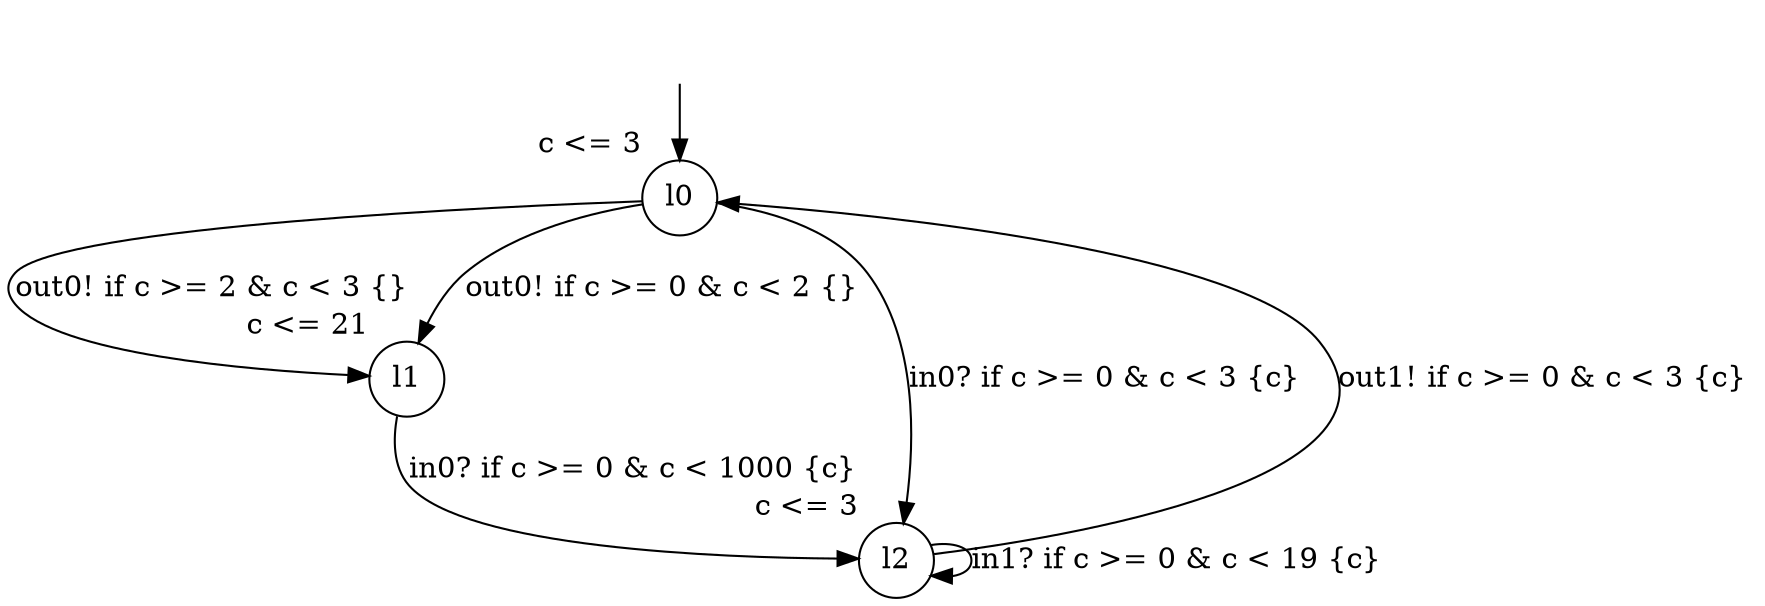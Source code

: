 digraph g {
__start0 [label="" shape="none"];
l0 [shape="circle" margin=0 label="l0", xlabel="c <= 3"];
l1 [shape="circle" margin=0 label="l1", xlabel="c <= 21"];
l2 [shape="circle" margin=0 label="l2", xlabel="c <= 3"];
l0 -> l1 [label="out0! if c >= 2 & c < 3 {} "];
l0 -> l2 [label="in0? if c >= 0 & c < 3 {c} "];
l0 -> l1 [label="out0! if c >= 0 & c < 2 {} "];
l1 -> l2 [label="in0? if c >= 0 & c < 1000 {c} "];
l2 -> l2 [label="in1? if c >= 0 & c < 19 {c} "];
l2 -> l0 [label="out1! if c >= 0 & c < 3 {c} "];
__start0 -> l0;
}
